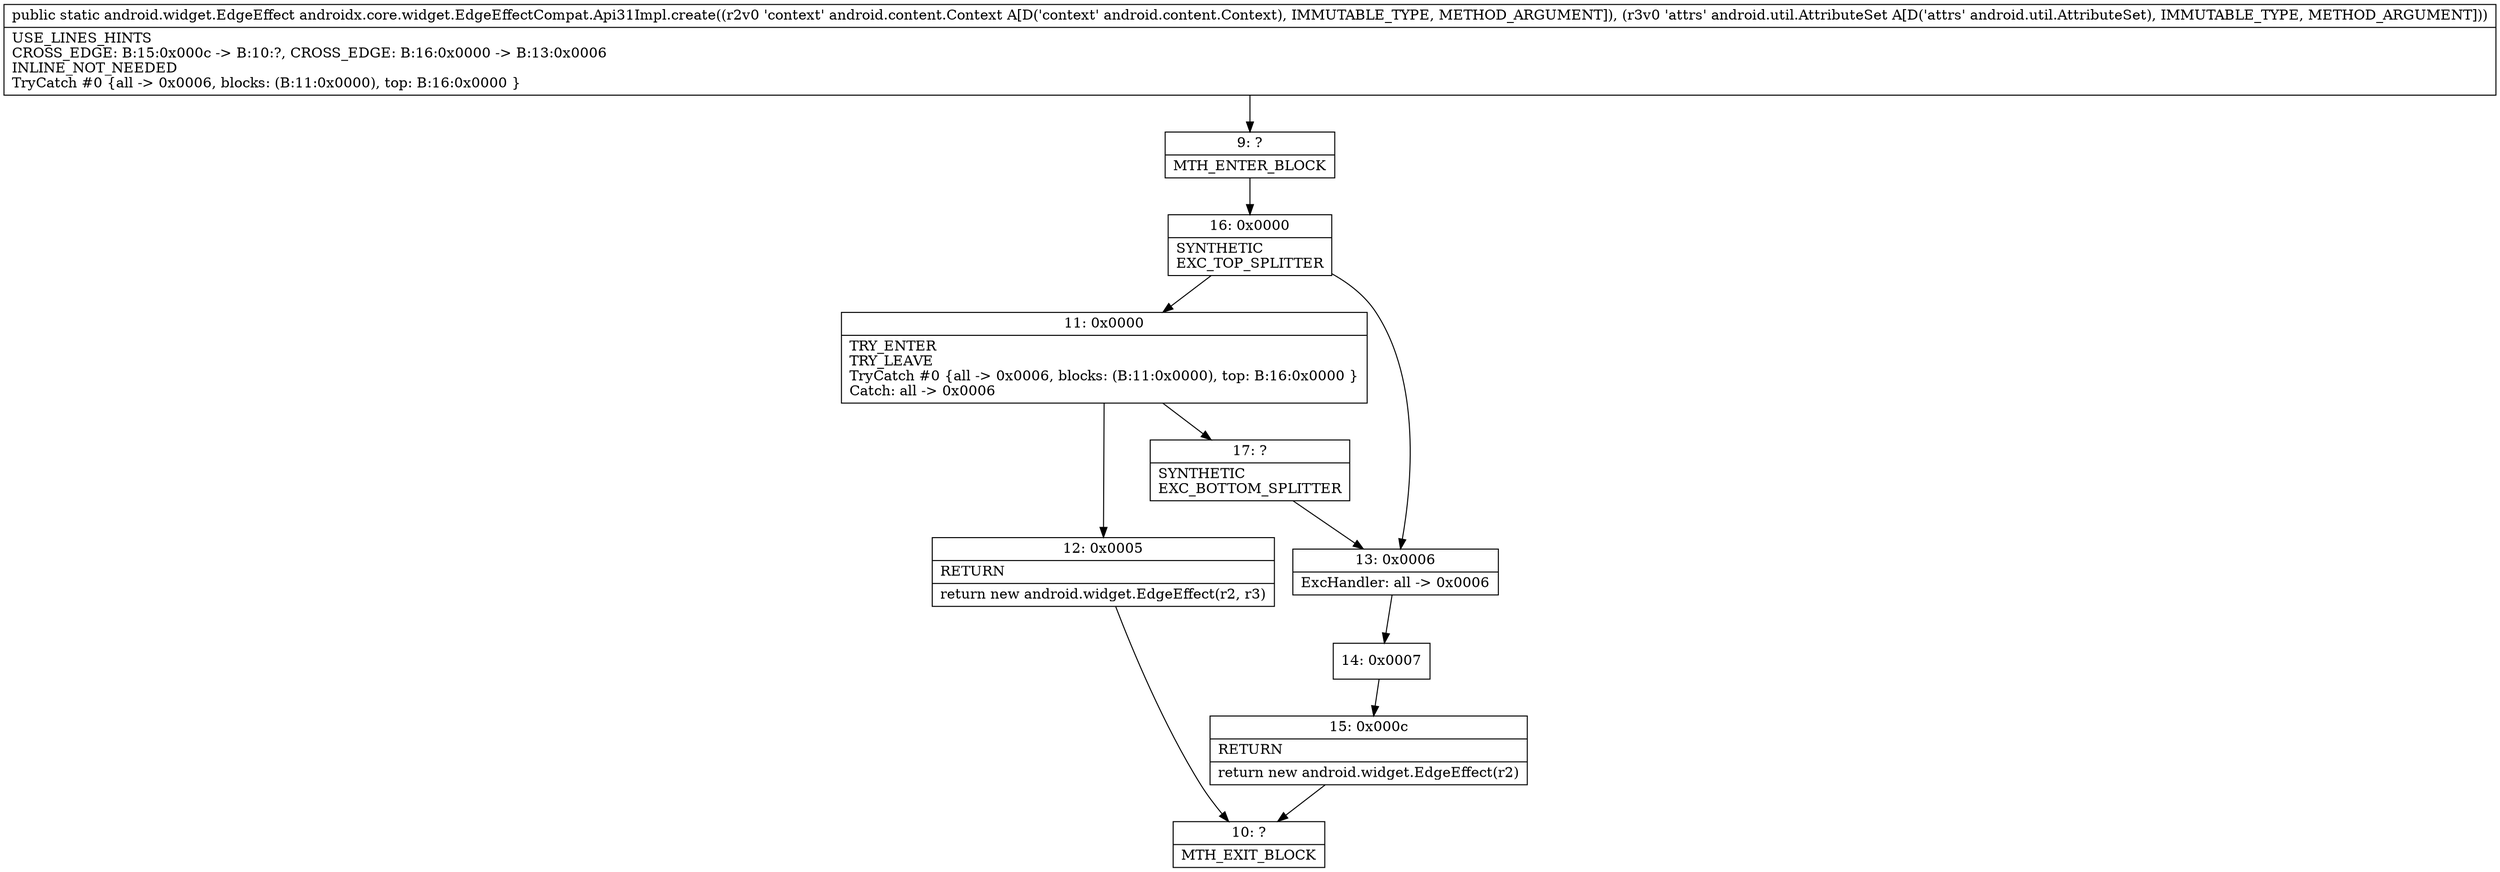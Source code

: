 digraph "CFG forandroidx.core.widget.EdgeEffectCompat.Api31Impl.create(Landroid\/content\/Context;Landroid\/util\/AttributeSet;)Landroid\/widget\/EdgeEffect;" {
Node_9 [shape=record,label="{9\:\ ?|MTH_ENTER_BLOCK\l}"];
Node_16 [shape=record,label="{16\:\ 0x0000|SYNTHETIC\lEXC_TOP_SPLITTER\l}"];
Node_11 [shape=record,label="{11\:\ 0x0000|TRY_ENTER\lTRY_LEAVE\lTryCatch #0 \{all \-\> 0x0006, blocks: (B:11:0x0000), top: B:16:0x0000 \}\lCatch: all \-\> 0x0006\l}"];
Node_12 [shape=record,label="{12\:\ 0x0005|RETURN\l|return new android.widget.EdgeEffect(r2, r3)\l}"];
Node_10 [shape=record,label="{10\:\ ?|MTH_EXIT_BLOCK\l}"];
Node_17 [shape=record,label="{17\:\ ?|SYNTHETIC\lEXC_BOTTOM_SPLITTER\l}"];
Node_13 [shape=record,label="{13\:\ 0x0006|ExcHandler: all \-\> 0x0006\l}"];
Node_14 [shape=record,label="{14\:\ 0x0007}"];
Node_15 [shape=record,label="{15\:\ 0x000c|RETURN\l|return new android.widget.EdgeEffect(r2)\l}"];
MethodNode[shape=record,label="{public static android.widget.EdgeEffect androidx.core.widget.EdgeEffectCompat.Api31Impl.create((r2v0 'context' android.content.Context A[D('context' android.content.Context), IMMUTABLE_TYPE, METHOD_ARGUMENT]), (r3v0 'attrs' android.util.AttributeSet A[D('attrs' android.util.AttributeSet), IMMUTABLE_TYPE, METHOD_ARGUMENT]))  | USE_LINES_HINTS\lCROSS_EDGE: B:15:0x000c \-\> B:10:?, CROSS_EDGE: B:16:0x0000 \-\> B:13:0x0006\lINLINE_NOT_NEEDED\lTryCatch #0 \{all \-\> 0x0006, blocks: (B:11:0x0000), top: B:16:0x0000 \}\l}"];
MethodNode -> Node_9;Node_9 -> Node_16;
Node_16 -> Node_11;
Node_16 -> Node_13;
Node_11 -> Node_12;
Node_11 -> Node_17;
Node_12 -> Node_10;
Node_17 -> Node_13;
Node_13 -> Node_14;
Node_14 -> Node_15;
Node_15 -> Node_10;
}

